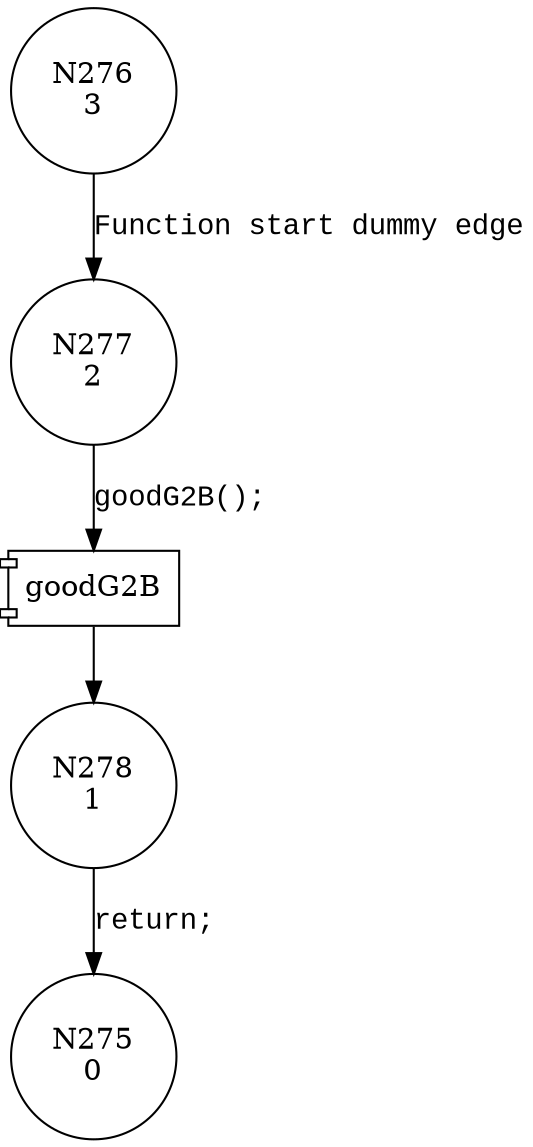 digraph CWE122_Heap_Based_Buffer_Overflow__c_CWE193_char_memmove_64_good {
277 [shape="circle" label="N277\n2"]
278 [shape="circle" label="N278\n1"]
276 [shape="circle" label="N276\n3"]
275 [shape="circle" label="N275\n0"]
100015 [shape="component" label="goodG2B"]
277 -> 100015 [label="goodG2B();" fontname="Courier New"]
100015 -> 278 [label="" fontname="Courier New"]
276 -> 277 [label="Function start dummy edge" fontname="Courier New"]
278 -> 275 [label="return;" fontname="Courier New"]
}